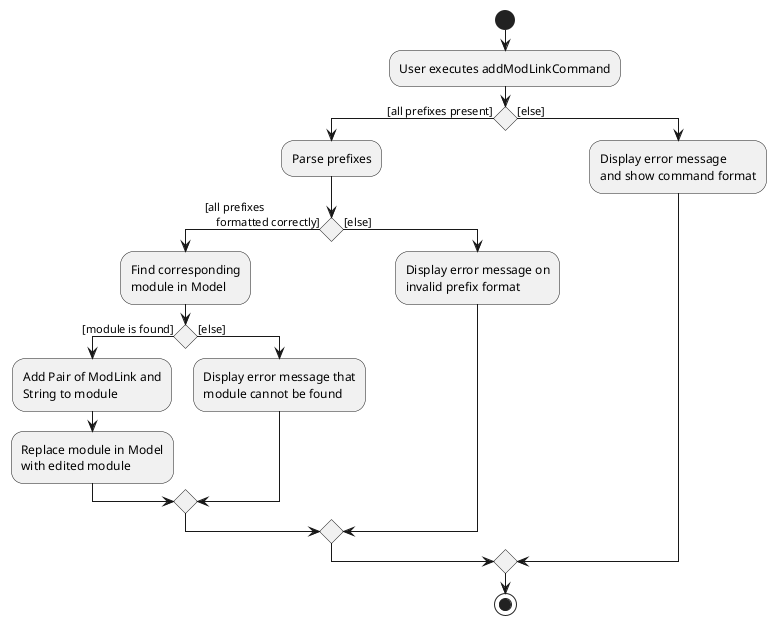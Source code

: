@startuml
start
:User executes addModLinkCommand;

'Since the beta syntax does not support placing the condition outside the
'diamond we place it as the true branch instead.

if () then ([all prefixes present])
    :Parse prefixes;
    if () then ([all prefixes
    formatted correctly])
        :Find corresponding
        module in Model;
        if () then ([module is found])
            :Add Pair of ModLink and
            String to module;
            :Replace module in Model
            with edited module;
        else ([else])
            :Display error message that
            module cannot be found;
        endif
    else ([else])
        :Display error message on
        invalid prefix format;
    endif
else ([else])
    :Display error message
    and show command format;
endif
stop
@enduml
